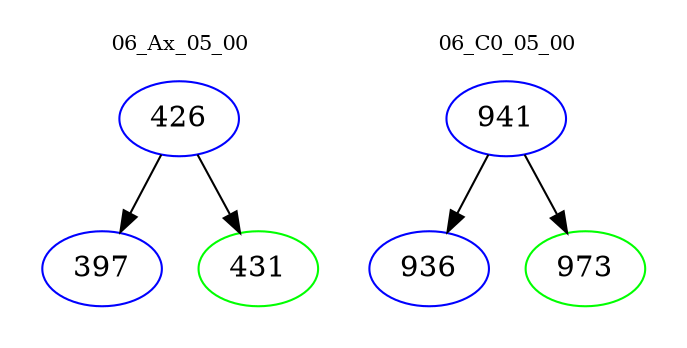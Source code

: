 digraph{
subgraph cluster_0 {
color = white
label = "06_Ax_05_00";
fontsize=10;
T0_426 [label="426", color="blue"]
T0_426 -> T0_397 [color="black"]
T0_397 [label="397", color="blue"]
T0_426 -> T0_431 [color="black"]
T0_431 [label="431", color="green"]
}
subgraph cluster_1 {
color = white
label = "06_C0_05_00";
fontsize=10;
T1_941 [label="941", color="blue"]
T1_941 -> T1_936 [color="black"]
T1_936 [label="936", color="blue"]
T1_941 -> T1_973 [color="black"]
T1_973 [label="973", color="green"]
}
}

